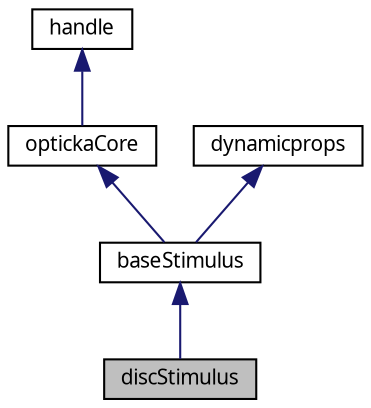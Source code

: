 digraph "discStimulus"
{
 // LATEX_PDF_SIZE
  edge [fontname="Graublau Slab",fontsize="10",labelfontname="Graublau Slab",labelfontsize="10"];
  node [fontname="Graublau Slab",fontsize="10",shape=record];
  Node1 [label="discStimulus",height=0.2,width=0.4,color="black", fillcolor="grey75", style="filled", fontcolor="black",tooltip="single disc stimulus, inherits from baseStimulus DISCSTIMULUS single disc stimulus,..."];
  Node2 -> Node1 [dir="back",color="midnightblue",fontsize="10",style="solid",fontname="Graublau Slab"];
  Node2 [label="baseStimulus",height=0.2,width=0.4,color="black", fillcolor="white", style="filled",URL="$classbase_stimulus.html",tooltip="baseStimulus is the superclass for all opticka stimulus objects"];
  Node3 -> Node2 [dir="back",color="midnightblue",fontsize="10",style="solid",fontname="Graublau Slab"];
  Node3 [label="optickaCore",height=0.2,width=0.4,color="black", fillcolor="white", style="filled",URL="$classopticka_core.html",tooltip="optickaCore base class inherited by many other opticka classes. optickaCore is itself derived from ha..."];
  Node4 -> Node3 [dir="back",color="midnightblue",fontsize="10",style="solid",fontname="Graublau Slab"];
  Node4 [label="handle",height=0.2,width=0.4,color="black", fillcolor="white", style="filled",URL="$classhandle.html",tooltip=" "];
  Node5 -> Node2 [dir="back",color="midnightblue",fontsize="10",style="solid",fontname="Graublau Slab"];
  Node5 [label="dynamicprops",height=0.2,width=0.4,color="black", fillcolor="white", style="filled",URL="$classdynamicprops.html",tooltip=" "];
}
